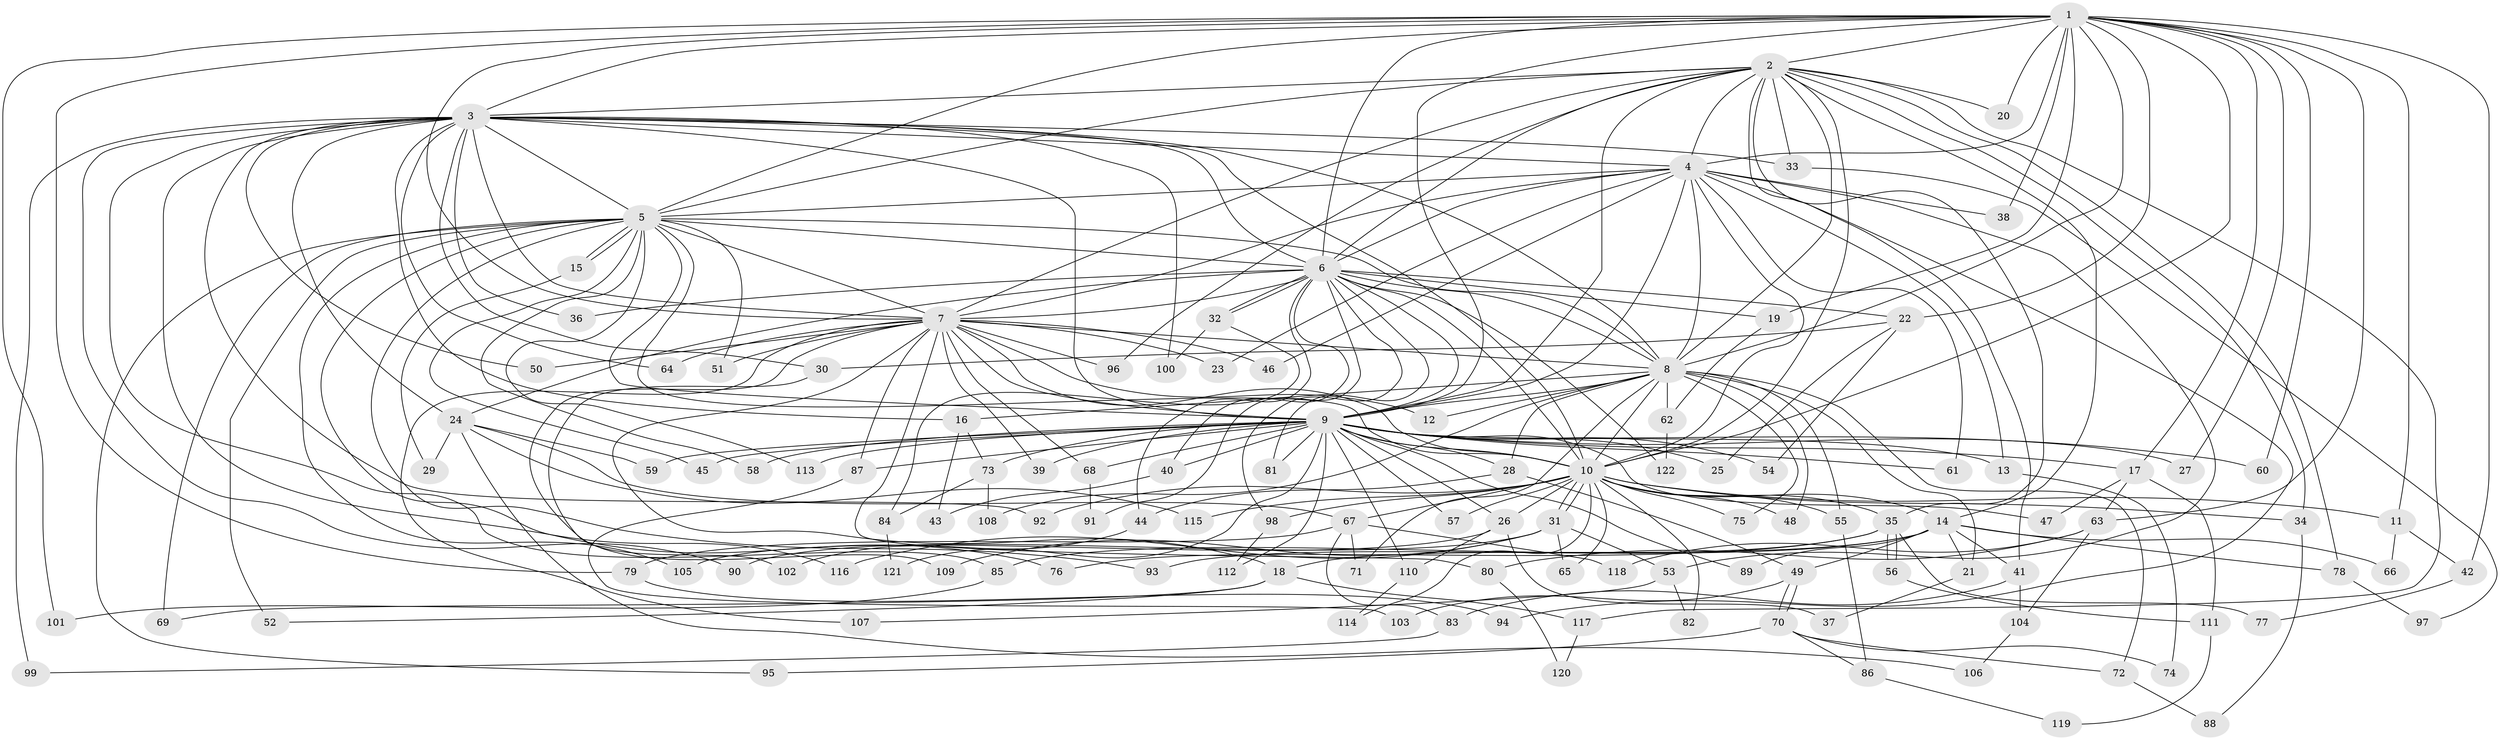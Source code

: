 // coarse degree distribution, {19: 0.02127659574468085, 15: 0.010638297872340425, 26: 0.010638297872340425, 24: 0.010638297872340425, 21: 0.010638297872340425, 20: 0.010638297872340425, 31: 0.010638297872340425, 29: 0.010638297872340425, 4: 0.05319148936170213, 2: 0.5638297872340425, 3: 0.18085106382978725, 11: 0.010638297872340425, 6: 0.07446808510638298, 7: 0.010638297872340425, 5: 0.010638297872340425}
// Generated by graph-tools (version 1.1) at 2025/51/02/27/25 19:51:43]
// undirected, 122 vertices, 269 edges
graph export_dot {
graph [start="1"]
  node [color=gray90,style=filled];
  1;
  2;
  3;
  4;
  5;
  6;
  7;
  8;
  9;
  10;
  11;
  12;
  13;
  14;
  15;
  16;
  17;
  18;
  19;
  20;
  21;
  22;
  23;
  24;
  25;
  26;
  27;
  28;
  29;
  30;
  31;
  32;
  33;
  34;
  35;
  36;
  37;
  38;
  39;
  40;
  41;
  42;
  43;
  44;
  45;
  46;
  47;
  48;
  49;
  50;
  51;
  52;
  53;
  54;
  55;
  56;
  57;
  58;
  59;
  60;
  61;
  62;
  63;
  64;
  65;
  66;
  67;
  68;
  69;
  70;
  71;
  72;
  73;
  74;
  75;
  76;
  77;
  78;
  79;
  80;
  81;
  82;
  83;
  84;
  85;
  86;
  87;
  88;
  89;
  90;
  91;
  92;
  93;
  94;
  95;
  96;
  97;
  98;
  99;
  100;
  101;
  102;
  103;
  104;
  105;
  106;
  107;
  108;
  109;
  110;
  111;
  112;
  113;
  114;
  115;
  116;
  117;
  118;
  119;
  120;
  121;
  122;
  1 -- 2;
  1 -- 3;
  1 -- 4;
  1 -- 5;
  1 -- 6;
  1 -- 7;
  1 -- 8;
  1 -- 9;
  1 -- 10;
  1 -- 11;
  1 -- 17;
  1 -- 19;
  1 -- 20;
  1 -- 22;
  1 -- 27;
  1 -- 38;
  1 -- 42;
  1 -- 60;
  1 -- 63;
  1 -- 79;
  1 -- 101;
  2 -- 3;
  2 -- 4;
  2 -- 5;
  2 -- 6;
  2 -- 7;
  2 -- 8;
  2 -- 9;
  2 -- 10;
  2 -- 14;
  2 -- 20;
  2 -- 33;
  2 -- 34;
  2 -- 35;
  2 -- 41;
  2 -- 78;
  2 -- 96;
  2 -- 117;
  3 -- 4;
  3 -- 5;
  3 -- 6;
  3 -- 7;
  3 -- 8;
  3 -- 9;
  3 -- 10;
  3 -- 16;
  3 -- 24;
  3 -- 30;
  3 -- 33;
  3 -- 36;
  3 -- 50;
  3 -- 64;
  3 -- 85;
  3 -- 90;
  3 -- 92;
  3 -- 99;
  3 -- 100;
  3 -- 116;
  4 -- 5;
  4 -- 6;
  4 -- 7;
  4 -- 8;
  4 -- 9;
  4 -- 10;
  4 -- 13;
  4 -- 23;
  4 -- 38;
  4 -- 46;
  4 -- 53;
  4 -- 61;
  4 -- 94;
  5 -- 6;
  5 -- 7;
  5 -- 8;
  5 -- 9;
  5 -- 10;
  5 -- 15;
  5 -- 15;
  5 -- 45;
  5 -- 51;
  5 -- 52;
  5 -- 58;
  5 -- 69;
  5 -- 76;
  5 -- 93;
  5 -- 95;
  5 -- 105;
  5 -- 113;
  6 -- 7;
  6 -- 8;
  6 -- 9;
  6 -- 10;
  6 -- 19;
  6 -- 22;
  6 -- 24;
  6 -- 32;
  6 -- 32;
  6 -- 36;
  6 -- 40;
  6 -- 44;
  6 -- 81;
  6 -- 91;
  6 -- 98;
  6 -- 122;
  7 -- 8;
  7 -- 9;
  7 -- 10;
  7 -- 12;
  7 -- 18;
  7 -- 23;
  7 -- 39;
  7 -- 46;
  7 -- 50;
  7 -- 51;
  7 -- 64;
  7 -- 68;
  7 -- 80;
  7 -- 87;
  7 -- 96;
  7 -- 107;
  7 -- 109;
  8 -- 9;
  8 -- 10;
  8 -- 12;
  8 -- 16;
  8 -- 21;
  8 -- 28;
  8 -- 48;
  8 -- 55;
  8 -- 62;
  8 -- 71;
  8 -- 72;
  8 -- 75;
  8 -- 108;
  9 -- 10;
  9 -- 13;
  9 -- 17;
  9 -- 25;
  9 -- 26;
  9 -- 27;
  9 -- 28;
  9 -- 39;
  9 -- 40;
  9 -- 45;
  9 -- 47;
  9 -- 54;
  9 -- 57;
  9 -- 58;
  9 -- 59;
  9 -- 60;
  9 -- 61;
  9 -- 68;
  9 -- 73;
  9 -- 81;
  9 -- 87;
  9 -- 89;
  9 -- 110;
  9 -- 112;
  9 -- 113;
  9 -- 121;
  10 -- 11;
  10 -- 14;
  10 -- 26;
  10 -- 31;
  10 -- 31;
  10 -- 34;
  10 -- 35;
  10 -- 48;
  10 -- 55;
  10 -- 57;
  10 -- 65;
  10 -- 67;
  10 -- 75;
  10 -- 82;
  10 -- 92;
  10 -- 98;
  10 -- 114;
  10 -- 115;
  11 -- 42;
  11 -- 66;
  13 -- 74;
  14 -- 18;
  14 -- 21;
  14 -- 41;
  14 -- 49;
  14 -- 66;
  14 -- 78;
  14 -- 89;
  14 -- 93;
  15 -- 29;
  16 -- 43;
  16 -- 73;
  17 -- 47;
  17 -- 63;
  17 -- 111;
  18 -- 52;
  18 -- 69;
  18 -- 117;
  19 -- 62;
  21 -- 37;
  22 -- 25;
  22 -- 30;
  22 -- 54;
  24 -- 29;
  24 -- 59;
  24 -- 67;
  24 -- 106;
  24 -- 115;
  26 -- 37;
  26 -- 105;
  26 -- 110;
  28 -- 44;
  28 -- 49;
  30 -- 102;
  31 -- 53;
  31 -- 65;
  31 -- 90;
  31 -- 109;
  31 -- 116;
  32 -- 84;
  32 -- 100;
  33 -- 97;
  34 -- 88;
  35 -- 56;
  35 -- 56;
  35 -- 76;
  35 -- 77;
  35 -- 85;
  40 -- 43;
  41 -- 83;
  41 -- 104;
  42 -- 77;
  44 -- 102;
  49 -- 70;
  49 -- 70;
  49 -- 103;
  53 -- 82;
  53 -- 107;
  55 -- 86;
  56 -- 111;
  62 -- 122;
  63 -- 80;
  63 -- 104;
  63 -- 118;
  67 -- 71;
  67 -- 79;
  67 -- 83;
  67 -- 118;
  68 -- 91;
  70 -- 72;
  70 -- 74;
  70 -- 86;
  70 -- 95;
  72 -- 88;
  73 -- 84;
  73 -- 108;
  78 -- 97;
  79 -- 94;
  80 -- 120;
  83 -- 99;
  84 -- 121;
  85 -- 101;
  86 -- 119;
  87 -- 103;
  98 -- 112;
  104 -- 106;
  110 -- 114;
  111 -- 119;
  117 -- 120;
}
